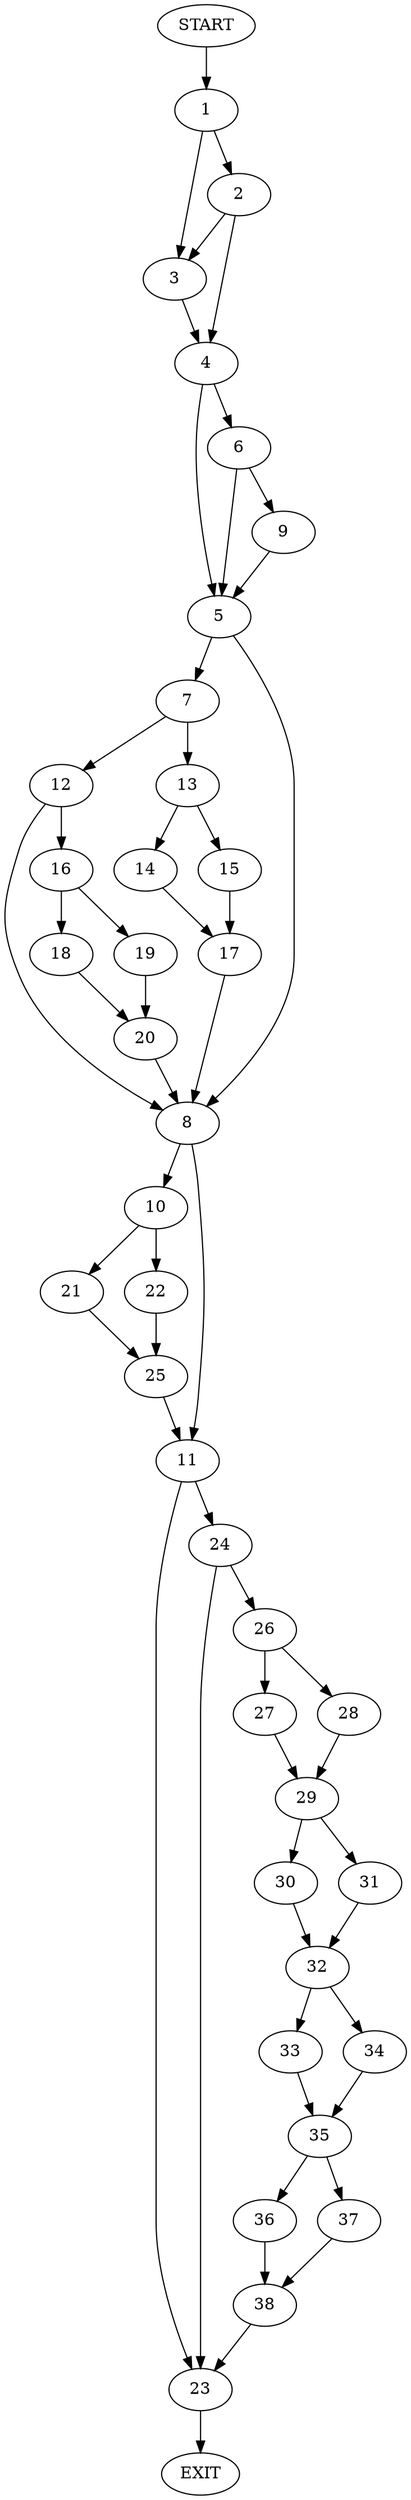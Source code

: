 digraph {
0 [label="START"]
39 [label="EXIT"]
0 -> 1
1 -> 2
1 -> 3
3 -> 4
2 -> 4
2 -> 3
4 -> 5
4 -> 6
5 -> 7
5 -> 8
6 -> 9
6 -> 5
9 -> 5
8 -> 10
8 -> 11
7 -> 12
7 -> 13
13 -> 14
13 -> 15
12 -> 16
12 -> 8
15 -> 17
14 -> 17
17 -> 8
16 -> 18
16 -> 19
19 -> 20
18 -> 20
20 -> 8
10 -> 21
10 -> 22
11 -> 23
11 -> 24
21 -> 25
22 -> 25
25 -> 11
24 -> 23
24 -> 26
23 -> 39
26 -> 27
26 -> 28
27 -> 29
28 -> 29
29 -> 30
29 -> 31
30 -> 32
31 -> 32
32 -> 33
32 -> 34
34 -> 35
33 -> 35
35 -> 36
35 -> 37
37 -> 38
36 -> 38
38 -> 23
}

